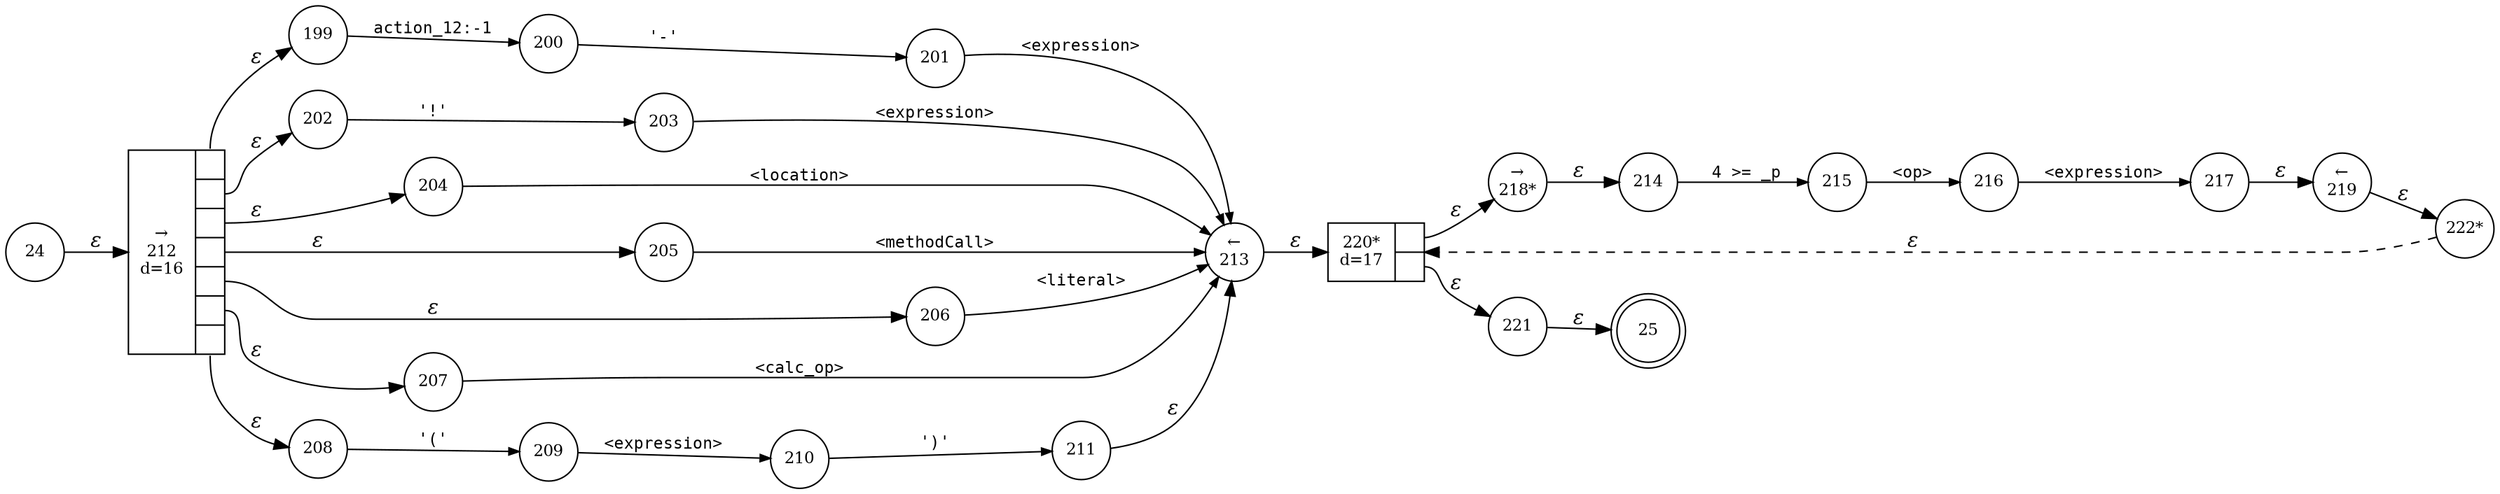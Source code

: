 digraph ATN {
rankdir=LR;
s25[fontsize=11, label="25", shape=doublecircle, fixedsize=true, width=.6];
s199[fontsize=11,label="199", shape=circle, fixedsize=true, width=.55, peripheries=1];
s200[fontsize=11,label="200", shape=circle, fixedsize=true, width=.55, peripheries=1];
s201[fontsize=11,label="201", shape=circle, fixedsize=true, width=.55, peripheries=1];
s202[fontsize=11,label="202", shape=circle, fixedsize=true, width=.55, peripheries=1];
s203[fontsize=11,label="203", shape=circle, fixedsize=true, width=.55, peripheries=1];
s204[fontsize=11,label="204", shape=circle, fixedsize=true, width=.55, peripheries=1];
s205[fontsize=11,label="205", shape=circle, fixedsize=true, width=.55, peripheries=1];
s206[fontsize=11,label="206", shape=circle, fixedsize=true, width=.55, peripheries=1];
s207[fontsize=11,label="207", shape=circle, fixedsize=true, width=.55, peripheries=1];
s208[fontsize=11,label="208", shape=circle, fixedsize=true, width=.55, peripheries=1];
s209[fontsize=11,label="209", shape=circle, fixedsize=true, width=.55, peripheries=1];
s210[fontsize=11,label="210", shape=circle, fixedsize=true, width=.55, peripheries=1];
s211[fontsize=11,label="211", shape=circle, fixedsize=true, width=.55, peripheries=1];
s212[fontsize=11,label="{&rarr;\n212\nd=16|{<p0>|<p1>|<p2>|<p3>|<p4>|<p5>|<p6>}}", shape=record, fixedsize=false, peripheries=1];
s213[fontsize=11,label="&larr;\n213", shape=circle, fixedsize=true, width=.55, peripheries=1];
s214[fontsize=11,label="214", shape=circle, fixedsize=true, width=.55, peripheries=1];
s215[fontsize=11,label="215", shape=circle, fixedsize=true, width=.55, peripheries=1];
s24[fontsize=11,label="24", shape=circle, fixedsize=true, width=.55, peripheries=1];
s216[fontsize=11,label="216", shape=circle, fixedsize=true, width=.55, peripheries=1];
s217[fontsize=11,label="217", shape=circle, fixedsize=true, width=.55, peripheries=1];
s218[fontsize=11,label="&rarr;\n218*", shape=circle, fixedsize=true, width=.55, peripheries=1];
s219[fontsize=11,label="&larr;\n219", shape=circle, fixedsize=true, width=.55, peripheries=1];
s220[fontsize=11,label="{220*\nd=17|{<p0>|<p1>}}", shape=record, fixedsize=false, peripheries=1];
s221[fontsize=11,label="221", shape=circle, fixedsize=true, width=.55, peripheries=1];
s222[fontsize=11,label="222*", shape=circle, fixedsize=true, width=.55, peripheries=1];
s24 -> s212 [fontname="Times-Italic", label="&epsilon;"];
s212:p0 -> s199 [fontname="Times-Italic", label="&epsilon;"];
s212:p1 -> s202 [fontname="Times-Italic", label="&epsilon;"];
s212:p2 -> s204 [fontname="Times-Italic", label="&epsilon;"];
s212:p3 -> s205 [fontname="Times-Italic", label="&epsilon;"];
s212:p4 -> s206 [fontname="Times-Italic", label="&epsilon;"];
s212:p5 -> s207 [fontname="Times-Italic", label="&epsilon;"];
s212:p6 -> s208 [fontname="Times-Italic", label="&epsilon;"];
s199 -> s200 [fontsize=11, fontname="Courier", arrowsize=.7, label = "action_12:-1", arrowhead = normal];
s202 -> s203 [fontsize=11, fontname="Courier", arrowsize=.7, label = "'!'", arrowhead = normal];
s204 -> s213 [fontsize=11, fontname="Courier", arrowsize=.7, label = "<location>", arrowhead = normal];
s205 -> s213 [fontsize=11, fontname="Courier", arrowsize=.7, label = "<methodCall>", arrowhead = normal];
s206 -> s213 [fontsize=11, fontname="Courier", arrowsize=.7, label = "<literal>", arrowhead = normal];
s207 -> s213 [fontsize=11, fontname="Courier", arrowsize=.7, label = "<calc_op>", arrowhead = normal];
s208 -> s209 [fontsize=11, fontname="Courier", arrowsize=.7, label = "'('", arrowhead = normal];
s200 -> s201 [fontsize=11, fontname="Courier", arrowsize=.7, label = "'-'", arrowhead = normal];
s203 -> s213 [fontsize=11, fontname="Courier", arrowsize=.7, label = "<expression>", arrowhead = normal];
s213 -> s220 [fontname="Times-Italic", label="&epsilon;"];
s209 -> s210 [fontsize=11, fontname="Courier", arrowsize=.7, label = "<expression>", arrowhead = normal];
s201 -> s213 [fontsize=11, fontname="Courier", arrowsize=.7, label = "<expression>", arrowhead = normal];
s220:p0 -> s218 [fontname="Times-Italic", label="&epsilon;"];
s220:p1 -> s221 [fontname="Times-Italic", label="&epsilon;"];
s210 -> s211 [fontsize=11, fontname="Courier", arrowsize=.7, label = "')'", arrowhead = normal];
s218 -> s214 [fontname="Times-Italic", label="&epsilon;"];
s221 -> s25 [fontname="Times-Italic", label="&epsilon;"];
s211 -> s213 [fontname="Times-Italic", label="&epsilon;"];
s214 -> s215 [fontsize=11, fontname="Courier", arrowsize=.7, label = "4 >= _p", arrowhead = normal];
s215 -> s216 [fontsize=11, fontname="Courier", arrowsize=.7, label = "<op>", arrowhead = normal];
s216 -> s217 [fontsize=11, fontname="Courier", arrowsize=.7, label = "<expression>", arrowhead = normal];
s217 -> s219 [fontname="Times-Italic", label="&epsilon;"];
s219 -> s222 [fontname="Times-Italic", label="&epsilon;"];
s222 -> s220 [fontname="Times-Italic", label="&epsilon;", style="dashed"];
}